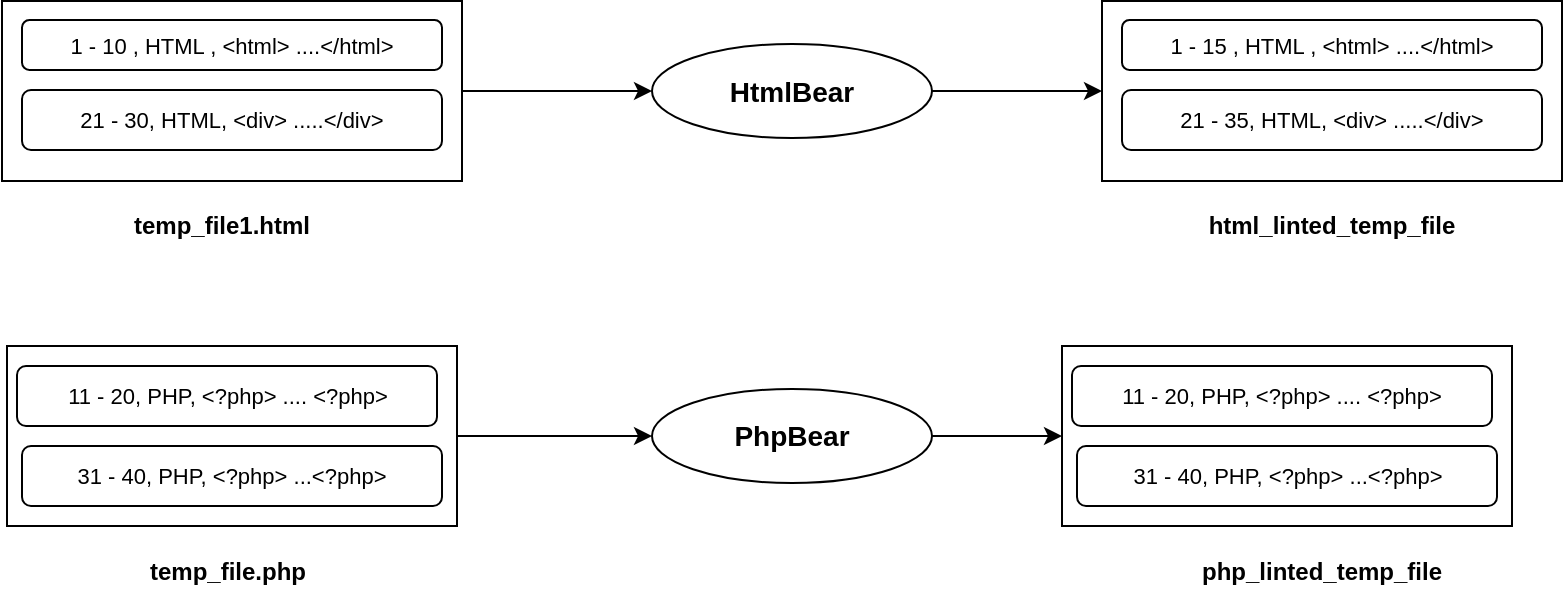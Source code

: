 <mxfile version="10.5.9" type="google"><diagram id="4a-L40wrWV357NKoiJYb" name="Page-1"><mxGraphModel dx="1010" dy="617" grid="1" gridSize="10" guides="1" tooltips="1" connect="1" arrows="1" fold="1" page="1" pageScale="1" pageWidth="850" pageHeight="1100" math="0" shadow="0"><root><mxCell id="0"/><mxCell id="1" parent="0"/><mxCell id="cxvJM1lwWT6hc64aTBuS-20" style="edgeStyle=orthogonalEdgeStyle;rounded=0;orthogonalLoop=1;jettySize=auto;html=1;exitX=1;exitY=0.5;exitDx=0;exitDy=0;" parent="1" source="cxvJM1lwWT6hc64aTBuS-1" target="cxvJM1lwWT6hc64aTBuS-18" edge="1"><mxGeometry relative="1" as="geometry"/></mxCell><mxCell id="cxvJM1lwWT6hc64aTBuS-1" value="" style="rounded=0;whiteSpace=wrap;html=1;" parent="1" vertex="1"><mxGeometry x="30" y="112.5" width="230" height="90" as="geometry"/></mxCell><mxCell id="cxvJM1lwWT6hc64aTBuS-9" value="1 - 10 , HTML , &amp;lt;html&amp;gt; ....&amp;lt;/html&amp;gt;" style="rounded=1;whiteSpace=wrap;html=1;fontSize=11;" parent="1" vertex="1"><mxGeometry x="40" y="122" width="210" height="25" as="geometry"/></mxCell><mxCell id="cxvJM1lwWT6hc64aTBuS-10" value="&lt;font style=&quot;font-size: 11px&quot;&gt;21 - 30, HTML, &amp;lt;div&amp;gt; .....&amp;lt;/div&amp;gt;&lt;/font&gt;" style="rounded=1;whiteSpace=wrap;html=1;" parent="1" vertex="1"><mxGeometry x="40" y="157" width="210" height="30" as="geometry"/></mxCell><mxCell id="cxvJM1lwWT6hc64aTBuS-11" value="&lt;b&gt;temp_file1.html&lt;/b&gt;" style="text;html=1;strokeColor=none;fillColor=none;align=center;verticalAlign=middle;whiteSpace=wrap;rounded=0;" parent="1" vertex="1"><mxGeometry x="80" y="214.5" width="120" height="20" as="geometry"/></mxCell><mxCell id="cxvJM1lwWT6hc64aTBuS-21" style="edgeStyle=orthogonalEdgeStyle;rounded=0;orthogonalLoop=1;jettySize=auto;html=1;exitX=1;exitY=0.5;exitDx=0;exitDy=0;entryX=0;entryY=0.5;entryDx=0;entryDy=0;" parent="1" source="cxvJM1lwWT6hc64aTBuS-12" target="cxvJM1lwWT6hc64aTBuS-19" edge="1"><mxGeometry relative="1" as="geometry"/></mxCell><mxCell id="cxvJM1lwWT6hc64aTBuS-12" value="" style="rounded=0;whiteSpace=wrap;html=1;" parent="1" vertex="1"><mxGeometry x="32.5" y="285" width="225" height="90" as="geometry"/></mxCell><mxCell id="cxvJM1lwWT6hc64aTBuS-13" value="&lt;b&gt;temp_file.php&lt;/b&gt;" style="text;html=1;strokeColor=none;fillColor=none;align=center;verticalAlign=middle;whiteSpace=wrap;rounded=0;" parent="1" vertex="1"><mxGeometry x="82.5" y="387.5" width="120" height="20" as="geometry"/></mxCell><mxCell id="cxvJM1lwWT6hc64aTBuS-14" value="&lt;font style=&quot;font-size: 11px&quot;&gt;11 - 20, PHP, &amp;lt;?php&amp;gt; .... &amp;lt;?php&amp;gt;&lt;/font&gt;" style="rounded=1;whiteSpace=wrap;html=1;" parent="1" vertex="1"><mxGeometry x="37.5" y="295" width="210" height="30" as="geometry"/></mxCell><mxCell id="cxvJM1lwWT6hc64aTBuS-17" value="&lt;font style=&quot;font-size: 11px&quot;&gt;31 - 40, PHP, &amp;lt;?php&amp;gt; ...&amp;lt;?php&amp;gt;&lt;/font&gt;" style="rounded=1;whiteSpace=wrap;html=1;" parent="1" vertex="1"><mxGeometry x="40" y="335" width="210" height="30" as="geometry"/></mxCell><mxCell id="cxvJM1lwWT6hc64aTBuS-26" style="edgeStyle=orthogonalEdgeStyle;rounded=0;orthogonalLoop=1;jettySize=auto;html=1;exitX=1;exitY=0.5;exitDx=0;exitDy=0;entryX=0;entryY=0.5;entryDx=0;entryDy=0;" parent="1" source="cxvJM1lwWT6hc64aTBuS-18" target="cxvJM1lwWT6hc64aTBuS-22" edge="1"><mxGeometry relative="1" as="geometry"/></mxCell><mxCell id="cxvJM1lwWT6hc64aTBuS-18" value="&lt;font style=&quot;font-size: 14px&quot;&gt;&lt;b&gt;HtmlBear&lt;/b&gt;&lt;/font&gt;" style="ellipse;whiteSpace=wrap;html=1;" parent="1" vertex="1"><mxGeometry x="355" y="134" width="140" height="47" as="geometry"/></mxCell><mxCell id="cxvJM1lwWT6hc64aTBuS-31" style="edgeStyle=orthogonalEdgeStyle;rounded=0;orthogonalLoop=1;jettySize=auto;html=1;exitX=1;exitY=0.5;exitDx=0;exitDy=0;" parent="1" source="cxvJM1lwWT6hc64aTBuS-19" target="cxvJM1lwWT6hc64aTBuS-27" edge="1"><mxGeometry relative="1" as="geometry"/></mxCell><mxCell id="cxvJM1lwWT6hc64aTBuS-19" value="&lt;font style=&quot;font-size: 14px&quot;&gt;&lt;b&gt;PhpBear&lt;/b&gt;&lt;/font&gt;" style="ellipse;whiteSpace=wrap;html=1;" parent="1" vertex="1"><mxGeometry x="355" y="306.5" width="140" height="47" as="geometry"/></mxCell><mxCell id="cxvJM1lwWT6hc64aTBuS-22" value="" style="rounded=0;whiteSpace=wrap;html=1;" parent="1" vertex="1"><mxGeometry x="580" y="112.5" width="230" height="90" as="geometry"/></mxCell><mxCell id="cxvJM1lwWT6hc64aTBuS-23" value="1 - 15 , HTML , &amp;lt;html&amp;gt; ....&amp;lt;/html&amp;gt;" style="rounded=1;whiteSpace=wrap;html=1;fontSize=11;" parent="1" vertex="1"><mxGeometry x="590" y="122" width="210" height="25" as="geometry"/></mxCell><mxCell id="cxvJM1lwWT6hc64aTBuS-24" value="&lt;font style=&quot;font-size: 11px&quot;&gt;21 - 35, HTML, &amp;lt;div&amp;gt; .....&amp;lt;/div&amp;gt;&lt;/font&gt;" style="rounded=1;whiteSpace=wrap;html=1;" parent="1" vertex="1"><mxGeometry x="590" y="157" width="210" height="30" as="geometry"/></mxCell><mxCell id="cxvJM1lwWT6hc64aTBuS-25" value="&lt;b&gt;html_linted_temp_file&lt;/b&gt;" style="text;html=1;strokeColor=none;fillColor=none;align=center;verticalAlign=middle;whiteSpace=wrap;rounded=0;" parent="1" vertex="1"><mxGeometry x="610" y="215" width="170" height="20" as="geometry"/></mxCell><mxCell id="cxvJM1lwWT6hc64aTBuS-27" value="" style="rounded=0;whiteSpace=wrap;html=1;" parent="1" vertex="1"><mxGeometry x="560" y="285" width="225" height="90" as="geometry"/></mxCell><mxCell id="cxvJM1lwWT6hc64aTBuS-28" value="&lt;b&gt;php_linted_temp_file&lt;/b&gt;" style="text;html=1;strokeColor=none;fillColor=none;align=center;verticalAlign=middle;whiteSpace=wrap;rounded=0;" parent="1" vertex="1"><mxGeometry x="620" y="388" width="140" height="20" as="geometry"/></mxCell><mxCell id="cxvJM1lwWT6hc64aTBuS-29" value="&lt;font style=&quot;font-size: 11px&quot;&gt;11 - 20, PHP, &amp;lt;?php&amp;gt; .... &amp;lt;?php&amp;gt;&lt;/font&gt;" style="rounded=1;whiteSpace=wrap;html=1;" parent="1" vertex="1"><mxGeometry x="565" y="295" width="210" height="30" as="geometry"/></mxCell><mxCell id="cxvJM1lwWT6hc64aTBuS-30" value="&lt;font style=&quot;font-size: 11px&quot;&gt;31 - 40, PHP, &amp;lt;?php&amp;gt; ...&amp;lt;?php&amp;gt;&lt;/font&gt;" style="rounded=1;whiteSpace=wrap;html=1;" parent="1" vertex="1"><mxGeometry x="567.5" y="335" width="210" height="30" as="geometry"/></mxCell></root></mxGraphModel></diagram></mxfile>